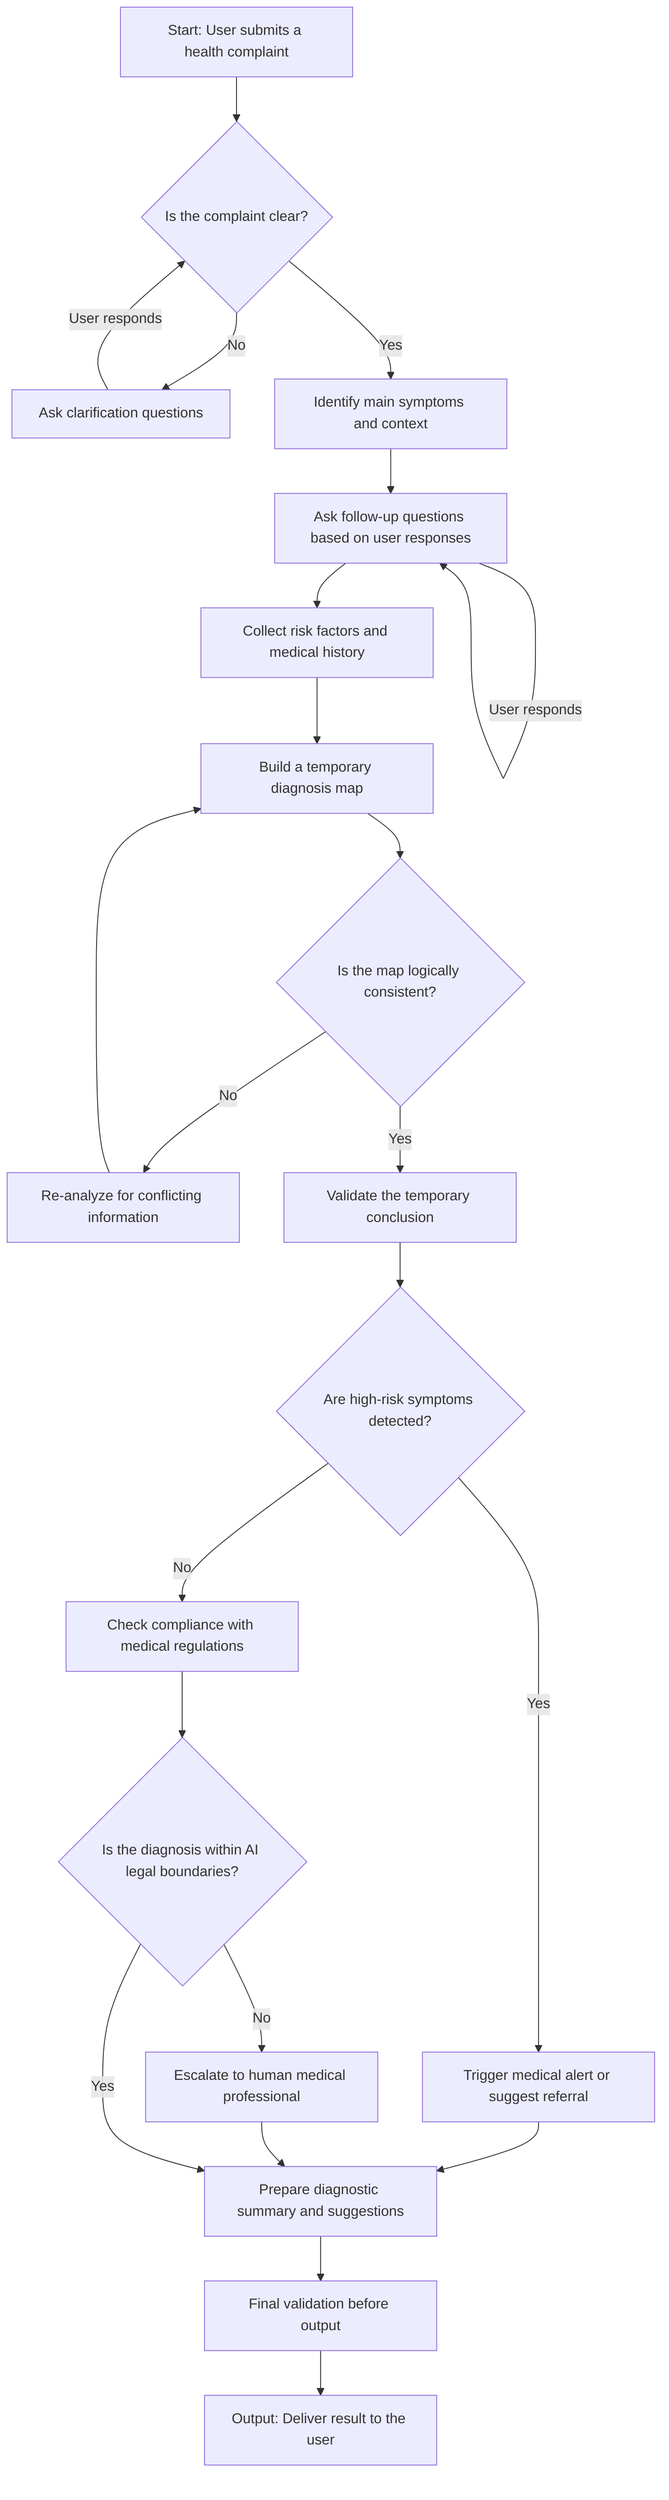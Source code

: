 graph TD
    %% Initiation by User
    A[Start: User submits a health complaint] --> B{Is the complaint clear?}
    B -- No --> B1[Ask clarification questions]
    B1 -->|User responds| B
    B -- Yes --> C[Identify main symptoms and context]

    %% Additional Information Gathering
    C --> D[Ask follow-up questions based on user responses]
    D -->|User responds| D
    D --> E[Collect risk factors and medical history]

    %% Temporary Diagnosis Mapping
    E --> F[Build a temporary diagnosis map]
    F --> G{Is the map logically consistent?}
    G -- No --> G1[Re-analyze for conflicting information]
    G1 --> F
    G -- Yes --> H[Validate the temporary conclusion]

    %% High-Risk Symptom Detection
    H --> I{Are high-risk symptoms detected?}
    I -- Yes --> I1[Trigger medical alert or suggest referral]
    I1 --> K
    I -- No --> J[Check compliance with medical regulations]

    %% Legal & Ethical Compliance
    J --> J1{Is the diagnosis within AI legal boundaries?}
    J1 -- No --> J2[Escalate to human medical professional]
    J2 --> K
    J1 -- Yes --> K[Prepare diagnostic summary and suggestions]

    %% Final Validation & Output
    K --> L[Final validation before output]
    L --> M[Output: Deliver result to the user]